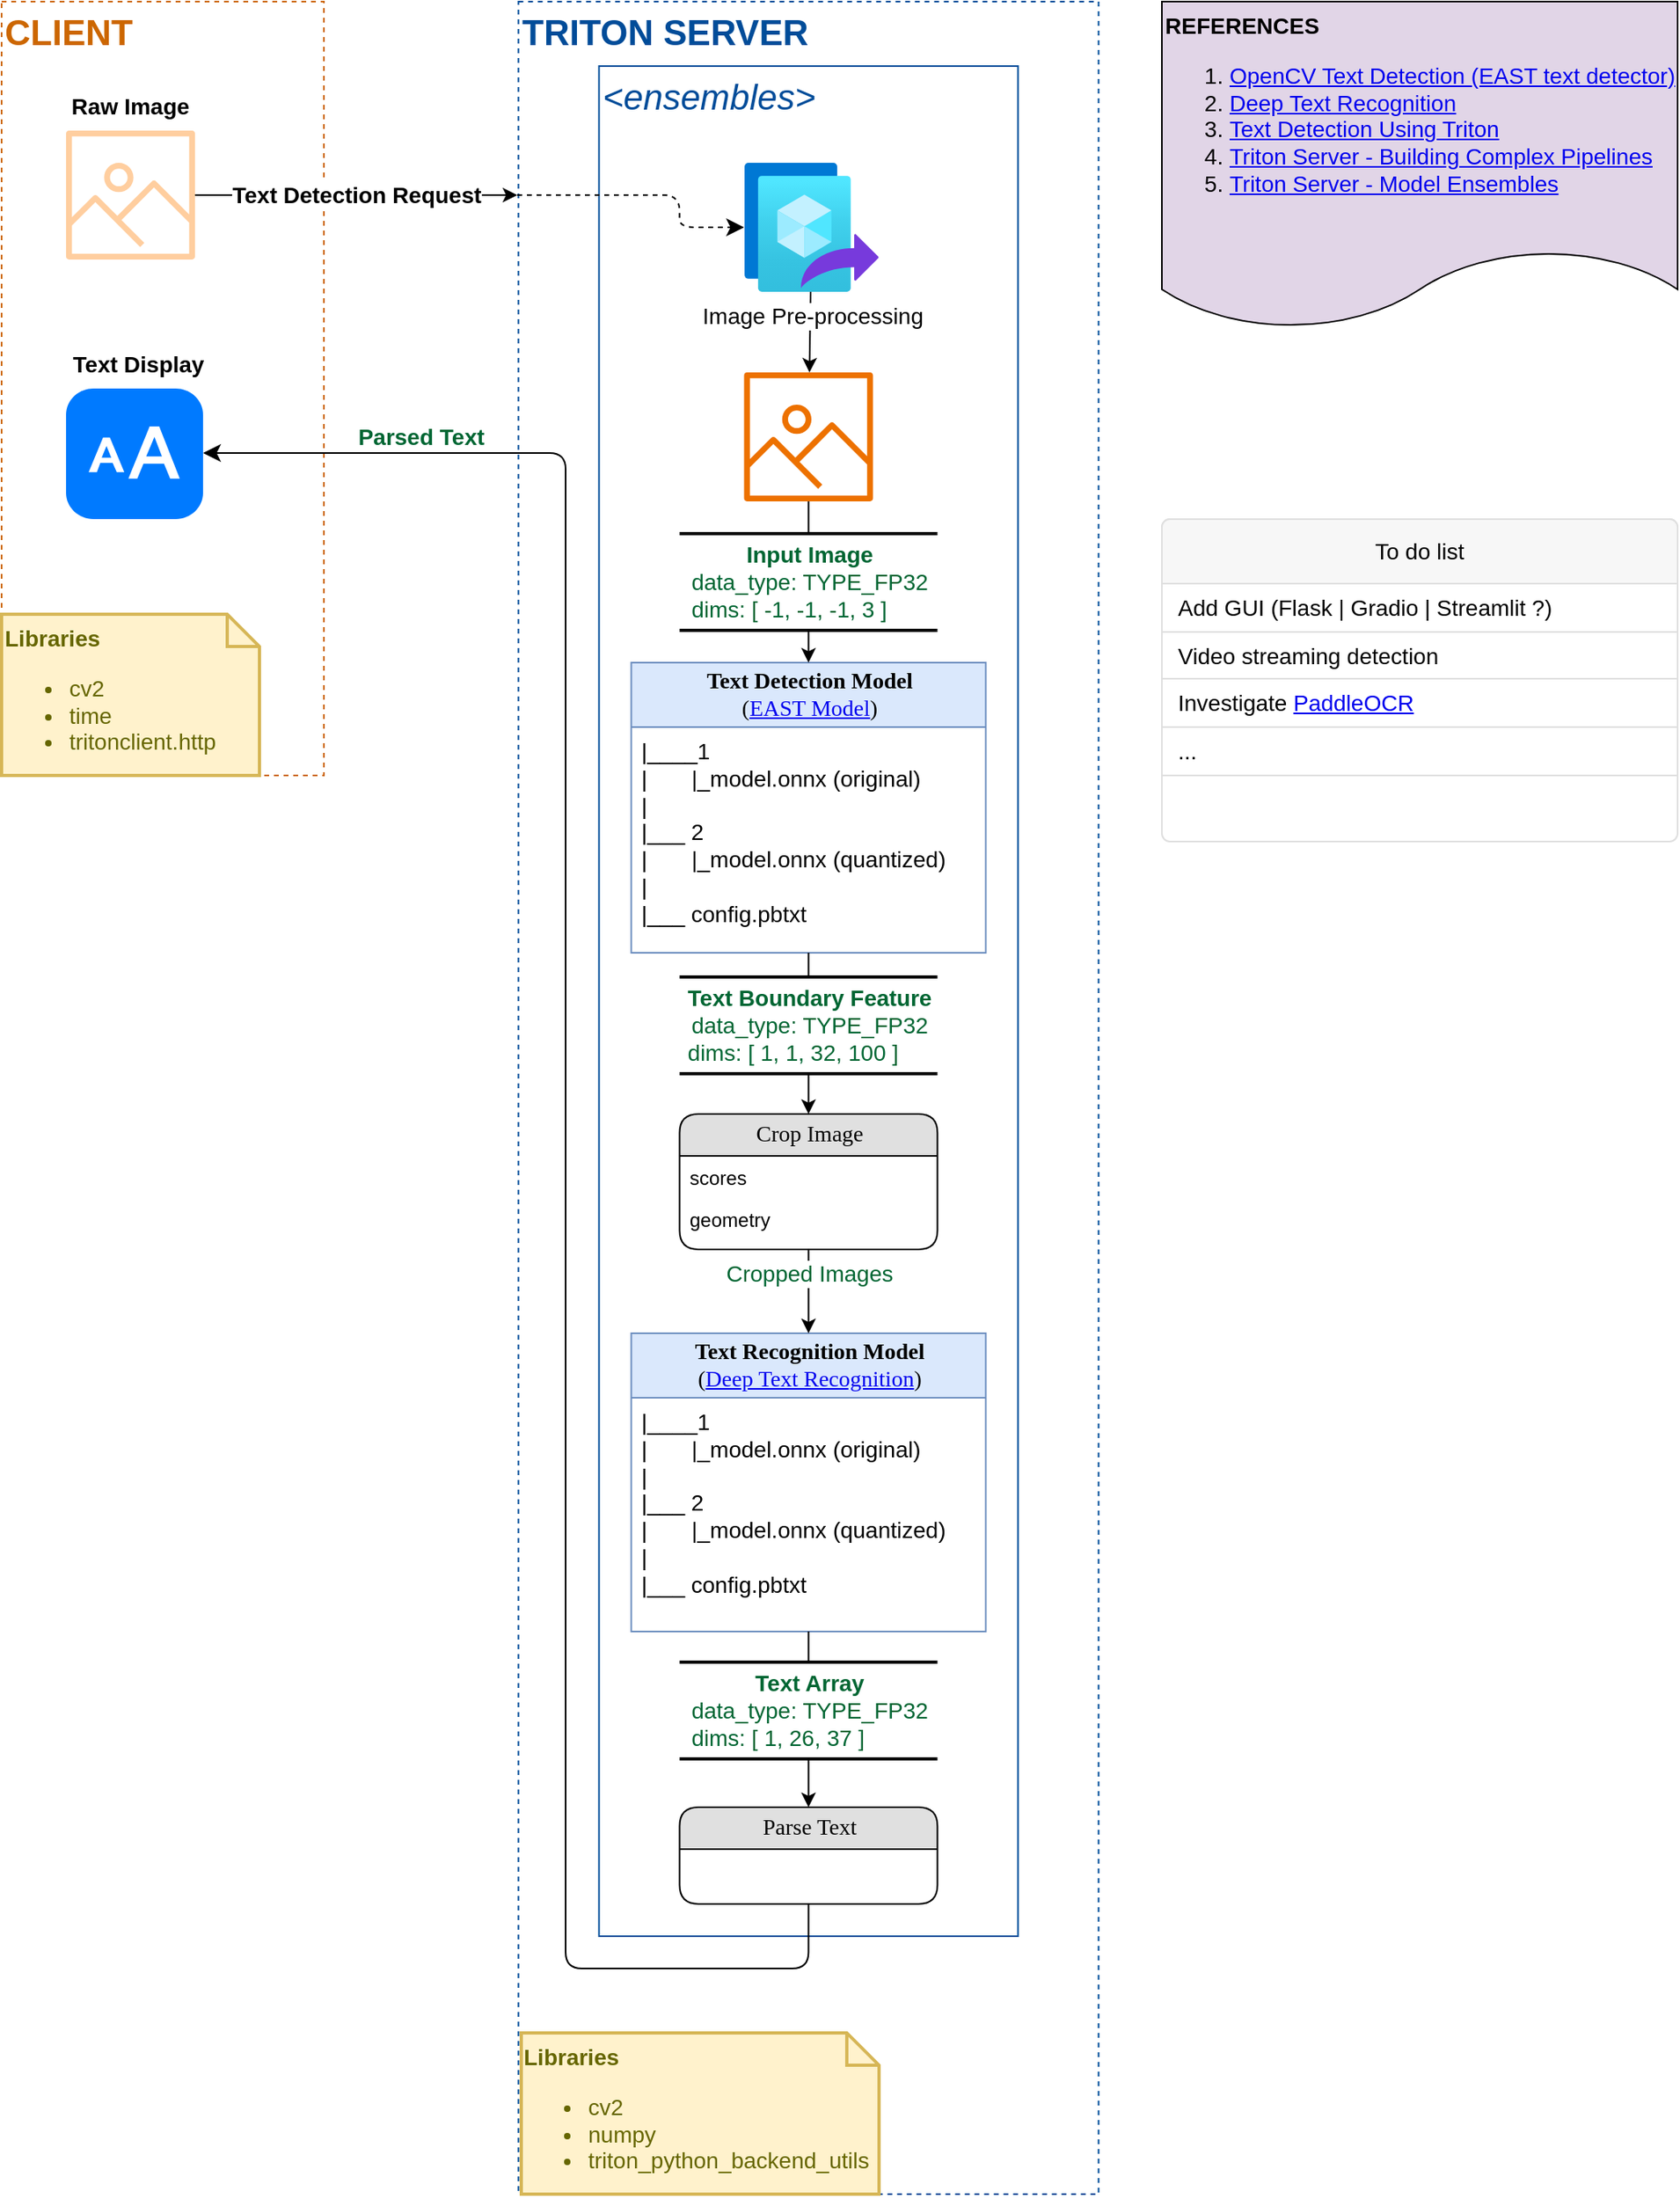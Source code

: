 <mxfile version="22.1.2" type="google">
  <diagram name="Page-1" id="5d7acffa-a066-3a61-03fe-96351882024d">
    <mxGraphModel grid="1" page="1" gridSize="10" guides="1" tooltips="1" connect="1" arrows="1" fold="1" pageScale="1" pageWidth="1100" pageHeight="850" background="#ffffff" math="0" shadow="0">
      <root>
        <mxCell id="0" />
        <mxCell id="1" parent="0" />
        <mxCell id="pJGyur5izn_r6B0qHhx0-4" value="TRITON SERVER" style="rounded=0;whiteSpace=wrap;html=1;dashed=1;verticalAlign=top;align=left;fontSize=22;fontStyle=1;fontColor=#004C99;strokeColor=#004C99;" vertex="1" parent="1">
          <mxGeometry x="360.72" y="40" width="360" height="1360" as="geometry" />
        </mxCell>
        <mxCell id="pJGyur5izn_r6B0qHhx0-41" value="&amp;lt;ensembles&amp;gt;" style="rounded=0;whiteSpace=wrap;html=1;verticalAlign=top;align=left;fontSize=22;fontStyle=2;fontColor=#004C99;strokeColor=#004C99;" vertex="1" parent="1">
          <mxGeometry x="410.72" y="80" width="260" height="1160" as="geometry" />
        </mxCell>
        <mxCell id="N8TuNQROAo81aJFftls4-7" value="CLIENT" style="rounded=0;whiteSpace=wrap;html=1;dashed=1;verticalAlign=top;align=left;fontSize=22;fontStyle=1;fontColor=#CC6600;strokeColor=#CC6600;" vertex="1" parent="1">
          <mxGeometry x="40" y="40" width="200" height="480" as="geometry" />
        </mxCell>
        <mxCell id="21ea969265ad0168-6" value="&lt;b&gt;Text Detection Model&lt;br&gt;&lt;/b&gt;(&lt;a href=&quot;https://pyimagesearch.com/2018/08/20/opencv-text-detection-east-text-detector/&quot;&gt;EAST Model&lt;/a&gt;)" style="swimlane;html=1;fontStyle=0;childLayout=stackLayout;horizontal=1;startSize=40;fillColor=#dae8fc;horizontalStack=0;resizeParent=1;resizeLast=0;collapsible=1;marginBottom=0;swimlaneFillColor=#ffffff;align=center;rounded=0;shadow=0;comic=0;labelBackgroundColor=none;strokeWidth=1;fontFamily=Verdana;fontSize=14;swimlaneLine=1;glass=0;strokeColor=#6c8ebf;" vertex="1" parent="1">
          <mxGeometry x="430.72" y="450" width="220" height="180" as="geometry" />
        </mxCell>
        <mxCell id="21ea969265ad0168-7" value="|____1&lt;br style=&quot;font-size: 14px;&quot;&gt;|&lt;span style=&quot;white-space: pre; font-size: 14px;&quot;&gt;&#x9;&lt;/span&gt;|_model.onnx (original)&lt;br style=&quot;font-size: 14px;&quot;&gt;|&lt;br style=&quot;font-size: 14px;&quot;&gt;|___ 2&lt;br style=&quot;font-size: 14px;&quot;&gt;|&lt;span style=&quot;white-space: pre; font-size: 14px;&quot;&gt;&#x9;&lt;/span&gt;|_model.onnx (quantized)&lt;br style=&quot;font-size: 14px;&quot;&gt;|&lt;br style=&quot;font-size: 14px;&quot;&gt;|___ config.pbtxt" style="text;html=1;strokeColor=none;fillColor=none;spacingLeft=4;spacingRight=4;whiteSpace=wrap;overflow=hidden;rotatable=0;points=[[0,0.5],[1,0.5]];portConstraint=eastwest;fontSize=14;" vertex="1" parent="21ea969265ad0168-6">
          <mxGeometry y="40" width="220" height="140" as="geometry" />
        </mxCell>
        <mxCell id="21ea969265ad0168-34" value="" style="edgeStyle=orthogonalEdgeStyle;html=1;labelBackgroundColor=none;startFill=0;startSize=8;endFill=1;endSize=8;fontFamily=Verdana;fontSize=12;exitX=0.5;exitY=1;exitDx=0;exitDy=0;" edge="1" parent="1" source="pJGyur5izn_r6B0qHhx0-36" target="pJGyur5izn_r6B0qHhx0-16">
          <mxGeometry x="-0.134" y="32" relative="1" as="geometry">
            <mxPoint as="offset" />
            <mxPoint x="847.462" y="740" as="sourcePoint" />
            <mxPoint x="640" y="925.077" as="targetPoint" />
            <Array as="points">
              <mxPoint x="541" y="1260" />
              <mxPoint x="390" y="1260" />
              <mxPoint x="390" y="320" />
            </Array>
          </mxGeometry>
        </mxCell>
        <mxCell id="pJGyur5izn_r6B0qHhx0-58" value="Parsed Text" style="edgeLabel;html=1;align=center;verticalAlign=middle;resizable=0;points=[];fontSize=14;fontColor=#006633;fontStyle=1" connectable="0" vertex="1" parent="21ea969265ad0168-34">
          <mxGeometry x="0.932" y="-1" relative="1" as="geometry">
            <mxPoint x="89" y="-9" as="offset" />
          </mxGeometry>
        </mxCell>
        <mxCell id="N8TuNQROAo81aJFftls4-1" value="" style="sketch=0;outlineConnect=0;dashed=0;verticalLabelPosition=bottom;verticalAlign=top;align=center;html=1;fontSize=12;fontStyle=0;aspect=fixed;pointerEvents=1;shape=mxgraph.aws4.container_registry_image;fillColor=#FFCE9F;strokeColor=#d79b00;" vertex="1" parent="1">
          <mxGeometry x="80" y="120" width="80" height="80" as="geometry" />
        </mxCell>
        <mxCell id="N8TuNQROAo81aJFftls4-2" value="Raw Image" style="text;html=1;strokeColor=none;fillColor=none;align=center;verticalAlign=middle;whiteSpace=wrap;rounded=0;fontSize=14;fontStyle=1" vertex="1" parent="1">
          <mxGeometry x="80" y="90" width="80" height="30" as="geometry" />
        </mxCell>
        <mxCell id="N8TuNQROAo81aJFftls4-9" value="" style="endArrow=classic;html=1;rounded=0;" edge="1" parent="1" source="pJGyur5izn_r6B0qHhx0-3" target="N8TuNQROAo81aJFftls4-8">
          <mxGeometry width="50" height="50" relative="1" as="geometry">
            <mxPoint x="540.35" y="220" as="sourcePoint" />
            <mxPoint x="540.35" y="270" as="targetPoint" />
          </mxGeometry>
        </mxCell>
        <mxCell id="N8TuNQROAo81aJFftls4-8" value="" style="sketch=0;outlineConnect=0;fontColor=#232F3E;gradientColor=none;fillColor=#ED7100;strokeColor=none;dashed=0;verticalLabelPosition=bottom;verticalAlign=top;align=center;html=1;fontSize=12;fontStyle=0;aspect=fixed;pointerEvents=1;shape=mxgraph.aws4.container_registry_image;" vertex="1" parent="1">
          <mxGeometry x="500.72" y="270" width="80" height="80" as="geometry" />
        </mxCell>
        <mxCell id="N8TuNQROAo81aJFftls4-13" value="" style="endArrow=classic;html=1;rounded=0;" edge="1" parent="1" source="N8TuNQROAo81aJFftls4-1">
          <mxGeometry width="50" height="50" relative="1" as="geometry">
            <mxPoint x="160" y="160" as="sourcePoint" />
            <mxPoint x="360" y="160" as="targetPoint" />
          </mxGeometry>
        </mxCell>
        <mxCell id="pJGyur5izn_r6B0qHhx0-42" value="Text Detection Request" style="edgeLabel;html=1;align=center;verticalAlign=middle;resizable=0;points=[];fontSize=14;fontStyle=1" connectable="0" vertex="1" parent="N8TuNQROAo81aJFftls4-13">
          <mxGeometry x="-0.228" y="3" relative="1" as="geometry">
            <mxPoint x="23" y="3" as="offset" />
          </mxGeometry>
        </mxCell>
        <mxCell id="pJGyur5izn_r6B0qHhx0-3" value="&lt;font style=&quot;font-size: 14px;&quot;&gt;Image Pre-processing&lt;/font&gt;" style="image;aspect=fixed;html=1;points=[];align=center;fontSize=12;image=img/lib/azure2/compute/Image_Versions.svg;" vertex="1" parent="1">
          <mxGeometry x="500.72" y="140" width="83.76" height="80" as="geometry" />
        </mxCell>
        <mxCell id="pJGyur5izn_r6B0qHhx0-9" value="&lt;div&gt;&lt;b&gt;REFERENCES&lt;/b&gt;&lt;br&gt;&lt;/div&gt;&lt;ol style=&quot;&quot;&gt;&lt;li style=&quot;&quot;&gt;&lt;a href=&quot;https://pyimagesearch.com/2018/08/20/opencv-text-detection-east-text-detector/&quot;&gt;OpenCV Text Detection (EAST text detector)&lt;/a&gt;&lt;br&gt;&lt;/li&gt;&lt;li style=&quot;&quot;&gt;&lt;a href=&quot;https://github.com/clovaai/deep-text-recognition-benchmark/blob/master/README.md&quot;&gt;Deep Text Recognition&lt;/a&gt;&lt;/li&gt;&lt;li style=&quot;border-color: var(--border-color);&quot;&gt;&lt;a style=&quot;border-color: var(--border-color);&quot; href=&quot;https://github.com/triton-inference-server/tutorials/blob/main/Conceptual_Guide/Part_1-model_deployment/README.md&quot;&gt;Text Detection Using Triton&lt;/a&gt;&lt;/li&gt;&lt;li style=&quot;font-size: 14px;&quot;&gt;&lt;a href=&quot;https://github.com/triton-inference-server/tutorials/blob/main/Conceptual_Guide/Part_6-building_complex_pipelines/README.md&quot; style=&quot;font-size: 14px;&quot;&gt;Triton Server - Building Complex Pipelines&lt;/a&gt;&lt;/li&gt;&lt;li style=&quot;font-size: 14px;&quot;&gt;&lt;a href=&quot;https://github.com/triton-inference-server/tutorials/blob/main/Conceptual_Guide/Part_5-Model_Ensembles/README.md&quot;&gt;Triton Server - Model Ensembles&lt;/a&gt;&lt;/li&gt;&lt;/ol&gt;" style="html=1;outlineConnect=0;whiteSpace=wrap;fillColor=#E1D5E7;shape=mxgraph.archimate.representation;verticalAlign=top;align=left;fontSize=14;" vertex="1" parent="1">
          <mxGeometry x="760" y="40" width="320" height="210" as="geometry" />
        </mxCell>
        <mxCell id="pJGyur5izn_r6B0qHhx0-10" value="&lt;b&gt;Text Recognition Model&lt;br&gt;&lt;/b&gt;(&lt;a href=&quot;https://github.com/clovaai/deep-text-recognition-benchmark/blob/master/README.md&quot;&gt;Deep Text Recognition&lt;/a&gt;)" style="swimlane;html=1;fontStyle=0;childLayout=stackLayout;horizontal=1;startSize=40;fillColor=#dae8fc;horizontalStack=0;resizeParent=1;resizeLast=0;collapsible=1;marginBottom=0;swimlaneFillColor=#ffffff;align=center;rounded=0;shadow=0;comic=0;labelBackgroundColor=none;strokeWidth=1;fontFamily=Verdana;fontSize=14;swimlaneLine=1;glass=0;strokeColor=#6c8ebf;" vertex="1" parent="1">
          <mxGeometry x="430.72" y="866" width="220" height="185" as="geometry" />
        </mxCell>
        <mxCell id="pJGyur5izn_r6B0qHhx0-11" value="|____1&lt;br style=&quot;font-size: 14px;&quot;&gt;|&lt;span style=&quot;white-space: pre; font-size: 14px;&quot;&gt;&#x9;&lt;/span&gt;|_model.onnx (original)&lt;br style=&quot;font-size: 14px;&quot;&gt;|&lt;br style=&quot;font-size: 14px;&quot;&gt;|___ 2&lt;br style=&quot;font-size: 14px;&quot;&gt;|&lt;span style=&quot;white-space: pre; font-size: 14px;&quot;&gt;&#x9;&lt;/span&gt;|_model.onnx (quantized)&lt;br style=&quot;font-size: 14px;&quot;&gt;|&lt;br style=&quot;font-size: 14px;&quot;&gt;|___ config.pbtxt" style="text;html=1;strokeColor=none;fillColor=none;spacingLeft=4;spacingRight=4;whiteSpace=wrap;overflow=hidden;rotatable=0;points=[[0,0.5],[1,0.5]];portConstraint=eastwest;fontSize=14;" vertex="1" parent="pJGyur5izn_r6B0qHhx0-10">
          <mxGeometry y="40" width="220" height="130" as="geometry" />
        </mxCell>
        <mxCell id="pJGyur5izn_r6B0qHhx0-14" value="" style="endArrow=classic;html=1;rounded=0;entryX=0.5;entryY=0;entryDx=0;entryDy=0;exitX=0.5;exitY=1;exitDx=0;exitDy=0;" edge="1" parent="1" source="21ea969265ad0168-6" target="pJGyur5izn_r6B0qHhx0-23">
          <mxGeometry width="50" height="50" relative="1" as="geometry">
            <mxPoint x="230.72" y="880" as="sourcePoint" />
            <mxPoint x="280.72" y="830" as="targetPoint" />
          </mxGeometry>
        </mxCell>
        <mxCell id="pJGyur5izn_r6B0qHhx0-16" value="" style="html=1;strokeWidth=1;shadow=0;dashed=0;shape=mxgraph.ios7.misc.text_size;fillColor=#007AFF;strokeColor=none;buttonText=;strokeColor2=#222222;fontColor=#222222;fontSize=8;verticalLabelPosition=bottom;verticalAlign=top;align=center;sketch=0;" vertex="1" parent="1">
          <mxGeometry x="80" y="280" width="85" height="81" as="geometry" />
        </mxCell>
        <mxCell id="pJGyur5izn_r6B0qHhx0-18" value="Text Display" style="text;html=1;strokeColor=none;fillColor=none;align=center;verticalAlign=middle;whiteSpace=wrap;rounded=0;fontSize=14;fontStyle=1" vertex="1" parent="1">
          <mxGeometry x="80" y="250" width="90" height="30" as="geometry" />
        </mxCell>
        <mxCell id="21ea969265ad0168-30" value="&lt;div style=&quot;border-color: var(--border-color); color: rgb(0, 102, 51); font-family: Helvetica; font-size: 14px;&quot;&gt;&lt;b style=&quot;border-color: var(--border-color);&quot;&gt;Text Boundary Feature&lt;/b&gt;&lt;/div&gt;&lt;div style=&quot;border-color: var(--border-color); color: rgb(0, 102, 51); font-family: Helvetica; font-size: 14px;&quot;&gt;data_type: TYPE_FP32&lt;/div&gt;&lt;div style=&quot;border-color: var(--border-color); color: rgb(0, 102, 51); font-family: Helvetica; font-size: 14px; text-align: left;&quot;&gt;dims: [ 1, 1, 32, 100 ]&lt;/div&gt;" style="html=1;rounded=0;shadow=0;comic=0;labelBackgroundColor=none;strokeWidth=2;fontFamily=Verdana;fontSize=12;align=center;shape=mxgraph.ios7ui.horLines;" vertex="1" parent="1">
          <mxGeometry x="460.72" y="645" width="160" height="60" as="geometry" />
        </mxCell>
        <mxCell id="pJGyur5izn_r6B0qHhx0-22" value="&lt;b&gt;Libraries&lt;/b&gt;&lt;br&gt;&lt;ul&gt;&lt;li&gt;cv2&lt;br&gt;&lt;/li&gt;&lt;li&gt;time&lt;/li&gt;&lt;li&gt;tritonclient.http&lt;br&gt;&lt;/li&gt;&lt;/ul&gt;" style="shape=note;strokeWidth=2;fontSize=14;size=20;whiteSpace=wrap;html=1;fillColor=#fff2cc;strokeColor=#d6b656;fontColor=#666600;align=left;verticalAlign=top;" vertex="1" parent="1">
          <mxGeometry x="40" y="420" width="160" height="100" as="geometry" />
        </mxCell>
        <mxCell id="pJGyur5izn_r6B0qHhx0-23" value="Crop Image" style="swimlane;html=1;fontStyle=0;childLayout=stackLayout;horizontal=1;startSize=26;fillColor=#e0e0e0;horizontalStack=0;resizeParent=1;resizeLast=0;collapsible=1;marginBottom=0;swimlaneFillColor=#ffffff;align=center;rounded=1;shadow=0;comic=0;labelBackgroundColor=none;strokeWidth=1;fontFamily=Verdana;fontSize=14;" vertex="1" parent="1">
          <mxGeometry x="460.72" y="730" width="160" height="84" as="geometry" />
        </mxCell>
        <mxCell id="pJGyur5izn_r6B0qHhx0-24" value="scores" style="text;html=1;strokeColor=none;fillColor=none;spacingLeft=4;spacingRight=4;whiteSpace=wrap;overflow=hidden;rotatable=0;points=[[0,0.5],[1,0.5]];portConstraint=eastwest;" vertex="1" parent="pJGyur5izn_r6B0qHhx0-23">
          <mxGeometry y="26" width="160" height="26" as="geometry" />
        </mxCell>
        <mxCell id="pJGyur5izn_r6B0qHhx0-25" value="geometry" style="text;html=1;strokeColor=none;fillColor=none;spacingLeft=4;spacingRight=4;whiteSpace=wrap;overflow=hidden;rotatable=0;points=[[0,0.5],[1,0.5]];portConstraint=eastwest;" vertex="1" parent="pJGyur5izn_r6B0qHhx0-23">
          <mxGeometry y="52" width="160" height="26" as="geometry" />
        </mxCell>
        <mxCell id="pJGyur5izn_r6B0qHhx0-30" value="" style="endArrow=classic;html=1;rounded=0;exitX=0.5;exitY=1;exitDx=0;exitDy=0;entryX=0.5;entryY=0;entryDx=0;entryDy=0;" edge="1" parent="1" source="pJGyur5izn_r6B0qHhx0-23" target="pJGyur5izn_r6B0qHhx0-10">
          <mxGeometry width="50" height="50" relative="1" as="geometry">
            <mxPoint x="340.72" y="880" as="sourcePoint" />
            <mxPoint x="390.72" y="830" as="targetPoint" />
          </mxGeometry>
        </mxCell>
        <mxCell id="pJGyur5izn_r6B0qHhx0-31" value="Cropped Images" style="edgeLabel;html=1;align=center;verticalAlign=middle;resizable=0;points=[];fontSize=14;fontColor=#006633;" connectable="0" vertex="1" parent="pJGyur5izn_r6B0qHhx0-30">
          <mxGeometry x="-0.423" relative="1" as="geometry">
            <mxPoint as="offset" />
          </mxGeometry>
        </mxCell>
        <mxCell id="pJGyur5izn_r6B0qHhx0-33" value="&lt;b&gt;Libraries&lt;/b&gt;&lt;br&gt;&lt;ul&gt;&lt;li&gt;cv2&lt;/li&gt;&lt;li&gt;numpy&lt;/li&gt;&lt;li&gt;triton_python_backend_utils&lt;/li&gt;&lt;/ul&gt;" style="shape=note;strokeWidth=2;fontSize=14;size=20;whiteSpace=wrap;html=1;fillColor=#fff2cc;strokeColor=#d6b656;fontColor=#666600;align=left;verticalAlign=top;" vertex="1" parent="1">
          <mxGeometry x="362.48" y="1300" width="222" height="100" as="geometry" />
        </mxCell>
        <mxCell id="pJGyur5izn_r6B0qHhx0-35" value="" style="endArrow=classic;html=1;rounded=0;entryX=0.5;entryY=0;entryDx=0;entryDy=0;" edge="1" parent="1" source="N8TuNQROAo81aJFftls4-8" target="21ea969265ad0168-6">
          <mxGeometry width="50" height="50" relative="1" as="geometry">
            <mxPoint x="541.72" y="380" as="sourcePoint" />
            <mxPoint x="540.72" y="450" as="targetPoint" />
          </mxGeometry>
        </mxCell>
        <mxCell id="pJGyur5izn_r6B0qHhx0-34" value="&lt;div style=&quot;border-color: var(--border-color); color: rgb(0, 102, 51); font-family: Helvetica; font-size: 14px;&quot;&gt;&lt;div style=&quot;border-color: var(--border-color);&quot;&gt;&lt;b style=&quot;border-color: var(--border-color);&quot;&gt;Input Image&lt;/b&gt;&lt;/div&gt;&lt;div style=&quot;border-color: var(--border-color);&quot;&gt;data_type: TYPE_FP32&lt;/div&gt;&lt;div style=&quot;border-color: var(--border-color); text-align: left;&quot;&gt;dims: [ -1, -1, -1, 3 ]&lt;/div&gt;&lt;/div&gt;" style="html=1;rounded=0;shadow=0;comic=0;labelBackgroundColor=none;strokeWidth=2;fontFamily=Verdana;fontSize=12;align=center;shape=mxgraph.ios7ui.horLines;" vertex="1" parent="1">
          <mxGeometry x="460.72" y="370" width="160" height="60" as="geometry" />
        </mxCell>
        <mxCell id="pJGyur5izn_r6B0qHhx0-36" value="Parse Text" style="swimlane;html=1;fontStyle=0;childLayout=stackLayout;horizontal=1;startSize=26;fillColor=#e0e0e0;horizontalStack=0;resizeParent=1;resizeLast=0;collapsible=1;marginBottom=0;swimlaneFillColor=#ffffff;align=center;rounded=1;shadow=0;comic=0;labelBackgroundColor=none;strokeWidth=1;fontFamily=Verdana;fontSize=14;" vertex="1" parent="1">
          <mxGeometry x="460.72" y="1160" width="160" height="60" as="geometry" />
        </mxCell>
        <mxCell id="pJGyur5izn_r6B0qHhx0-39" value="" style="endArrow=classic;html=1;rounded=0;entryX=0.5;entryY=0;entryDx=0;entryDy=0;exitX=0.5;exitY=1;exitDx=0;exitDy=0;" edge="1" parent="1" source="pJGyur5izn_r6B0qHhx0-10" target="pJGyur5izn_r6B0qHhx0-36">
          <mxGeometry width="50" height="50" relative="1" as="geometry">
            <mxPoint x="320.72" y="1110" as="sourcePoint" />
            <mxPoint x="860.72" y="820" as="targetPoint" />
          </mxGeometry>
        </mxCell>
        <mxCell id="pJGyur5izn_r6B0qHhx0-20" value="&lt;div style=&quot;border-color: var(--border-color); color: rgb(0, 102, 51); font-family: Helvetica; font-size: 14px;&quot;&gt;&lt;div style=&quot;border-color: var(--border-color);&quot;&gt;&lt;b style=&quot;border-color: var(--border-color);&quot;&gt;Text Array&lt;/b&gt;&lt;/div&gt;&lt;div style=&quot;border-color: var(--border-color);&quot;&gt;data_type: TYPE_FP32&lt;/div&gt;&lt;div style=&quot;border-color: var(--border-color); text-align: left;&quot;&gt;dims: [ 1, 26, 37 ]&lt;/div&gt;&lt;/div&gt;" style="html=1;rounded=0;shadow=0;comic=0;labelBackgroundColor=none;strokeWidth=2;fontFamily=Verdana;fontSize=12;align=center;shape=mxgraph.ios7ui.horLines;" vertex="1" parent="1">
          <mxGeometry x="460.72" y="1070" width="160" height="60" as="geometry" />
        </mxCell>
        <mxCell id="pJGyur5izn_r6B0qHhx0-43" value="" style="edgeStyle=orthogonalEdgeStyle;html=1;labelBackgroundColor=none;startFill=0;startSize=8;endFill=1;endSize=8;fontFamily=Verdana;fontSize=12;dashed=1;" edge="1" parent="1" target="pJGyur5izn_r6B0qHhx0-3">
          <mxGeometry x="-0.134" y="32" relative="1" as="geometry">
            <mxPoint as="offset" />
            <mxPoint x="360" y="160" as="sourcePoint" />
            <mxPoint x="-49.28" y="814" as="targetPoint" />
            <Array as="points">
              <mxPoint x="460.72" y="160" />
              <mxPoint x="460.72" y="180" />
            </Array>
          </mxGeometry>
        </mxCell>
        <mxCell id="pJGyur5izn_r6B0qHhx0-45" value="" style="html=1;shadow=0;dashed=0;shape=mxgraph.bootstrap.rrect;rSize=5;strokeColor=#DFDFDF;html=1;whiteSpace=wrap;fillColor=#FFFFFF;fontColor=#000000;fontSize=14;" vertex="1" parent="1">
          <mxGeometry x="760" y="361" width="320" height="200" as="geometry" />
        </mxCell>
        <mxCell id="pJGyur5izn_r6B0qHhx0-46" value="To do list" style="html=1;shadow=0;dashed=0;shape=mxgraph.bootstrap.topButton;strokeColor=inherit;fillColor=#F7F7F7;rSize=5;perimeter=none;whiteSpace=wrap;resizeWidth=1;align=center;spacing=10;fontSize=14;" vertex="1" parent="pJGyur5izn_r6B0qHhx0-45">
          <mxGeometry width="320" height="40" relative="1" as="geometry" />
        </mxCell>
        <mxCell id="pJGyur5izn_r6B0qHhx0-47" value="Add GUI (Flask | Gradio | Streamlit ?)" style="strokeColor=inherit;fillColor=inherit;gradientColor=inherit;fontColor=inherit;html=1;shadow=0;dashed=0;perimeter=none;whiteSpace=wrap;resizeWidth=1;align=left;spacing=10;fontSize=14;" vertex="1" parent="pJGyur5izn_r6B0qHhx0-45">
          <mxGeometry width="320" height="30" relative="1" as="geometry">
            <mxPoint y="40" as="offset" />
          </mxGeometry>
        </mxCell>
        <mxCell id="pJGyur5izn_r6B0qHhx0-44" value="" style="shape=image;html=1;verticalAlign=top;verticalLabelPosition=bottom;labelBackgroundColor=#ffffff;imageAspect=0;aspect=fixed;image=https://cdn4.iconfinder.com/data/icons/flat-business-3/512/Flat_business-40-128.png" vertex="1" parent="pJGyur5izn_r6B0qHhx0-45">
          <mxGeometry width="40" height="40" as="geometry" />
        </mxCell>
        <mxCell id="pJGyur5izn_r6B0qHhx0-57" value="Video streaming detection" style="strokeColor=inherit;fillColor=inherit;gradientColor=inherit;fontColor=inherit;html=1;shadow=0;dashed=0;perimeter=none;whiteSpace=wrap;resizeWidth=1;align=left;spacing=10;fontSize=14;" vertex="1" parent="pJGyur5izn_r6B0qHhx0-45">
          <mxGeometry width="320" height="30" relative="1" as="geometry">
            <mxPoint y="70" as="offset" />
          </mxGeometry>
        </mxCell>
        <mxCell id="pJGyur5izn_r6B0qHhx0-59" value="Investigate &lt;a href=&quot;https://github.com/Mushroomcat9998/PaddleOCR/blob/main/doc/doc_en/multi_languages_en.md&quot;&gt;PaddleOCR&lt;/a&gt;" style="strokeColor=inherit;fillColor=inherit;gradientColor=inherit;fontColor=inherit;html=1;shadow=0;dashed=0;perimeter=none;whiteSpace=wrap;resizeWidth=1;align=left;spacing=10;fontSize=14;" vertex="1" parent="pJGyur5izn_r6B0qHhx0-45">
          <mxGeometry width="320" height="30" relative="1" as="geometry">
            <mxPoint y="99" as="offset" />
          </mxGeometry>
        </mxCell>
        <mxCell id="pJGyur5izn_r6B0qHhx0-60" value="..." style="strokeColor=inherit;fillColor=inherit;gradientColor=inherit;fontColor=inherit;html=1;shadow=0;dashed=0;perimeter=none;whiteSpace=wrap;resizeWidth=1;align=left;spacing=10;fontSize=14;" vertex="1" parent="pJGyur5izn_r6B0qHhx0-45">
          <mxGeometry width="320" height="30" relative="1" as="geometry">
            <mxPoint y="129" as="offset" />
          </mxGeometry>
        </mxCell>
      </root>
    </mxGraphModel>
  </diagram>
</mxfile>
